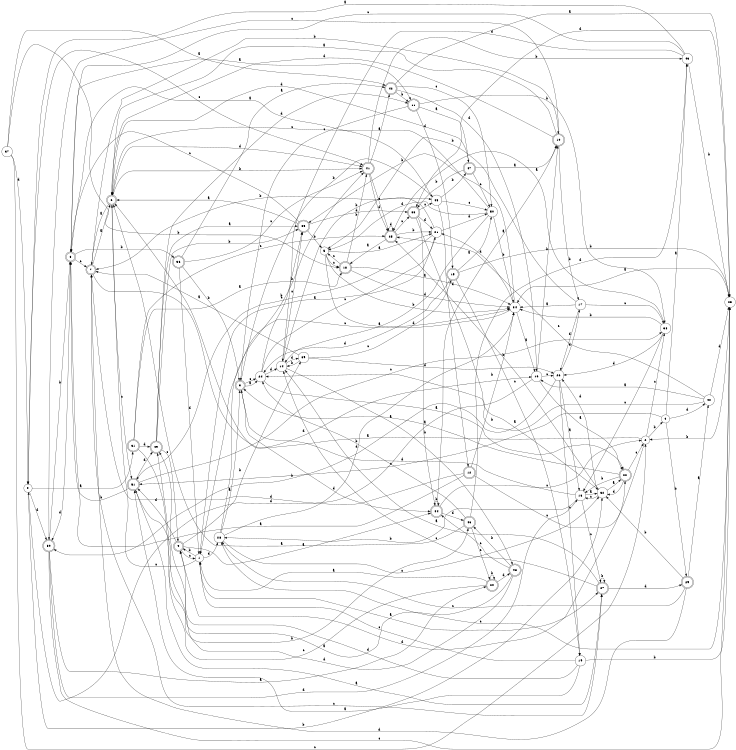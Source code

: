 digraph n42_10 {
__start0 [label="" shape="none"];

rankdir=LR;
size="8,5";

s0 [style="filled", color="black", fillcolor="white" shape="circle", label="0"];
s1 [style="filled", color="black", fillcolor="white" shape="circle", label="1"];
s2 [style="filled", color="black", fillcolor="white" shape="circle", label="2"];
s3 [style="rounded,filled", color="black", fillcolor="white" shape="doublecircle", label="3"];
s4 [style="filled", color="black", fillcolor="white" shape="circle", label="4"];
s5 [style="filled", color="black", fillcolor="white" shape="circle", label="5"];
s6 [style="rounded,filled", color="black", fillcolor="white" shape="doublecircle", label="6"];
s7 [style="rounded,filled", color="black", fillcolor="white" shape="doublecircle", label="7"];
s8 [style="rounded,filled", color="black", fillcolor="white" shape="doublecircle", label="8"];
s9 [style="rounded,filled", color="black", fillcolor="white" shape="doublecircle", label="9"];
s10 [style="rounded,filled", color="black", fillcolor="white" shape="doublecircle", label="10"];
s11 [style="rounded,filled", color="black", fillcolor="white" shape="doublecircle", label="11"];
s12 [style="rounded,filled", color="black", fillcolor="white" shape="doublecircle", label="12"];
s13 [style="filled", color="black", fillcolor="white" shape="circle", label="13"];
s14 [style="filled", color="black", fillcolor="white" shape="circle", label="14"];
s15 [style="rounded,filled", color="black", fillcolor="white" shape="doublecircle", label="15"];
s16 [style="filled", color="black", fillcolor="white" shape="circle", label="16"];
s17 [style="filled", color="black", fillcolor="white" shape="circle", label="17"];
s18 [style="rounded,filled", color="black", fillcolor="white" shape="doublecircle", label="18"];
s19 [style="filled", color="black", fillcolor="white" shape="circle", label="19"];
s20 [style="rounded,filled", color="black", fillcolor="white" shape="doublecircle", label="20"];
s21 [style="filled", color="black", fillcolor="white" shape="circle", label="21"];
s22 [style="rounded,filled", color="black", fillcolor="white" shape="doublecircle", label="22"];
s23 [style="filled", color="black", fillcolor="white" shape="circle", label="23"];
s24 [style="filled", color="black", fillcolor="white" shape="circle", label="24"];
s25 [style="rounded,filled", color="black", fillcolor="white" shape="doublecircle", label="25"];
s26 [style="filled", color="black", fillcolor="white" shape="circle", label="26"];
s27 [style="rounded,filled", color="black", fillcolor="white" shape="doublecircle", label="27"];
s28 [style="filled", color="black", fillcolor="white" shape="circle", label="28"];
s29 [style="rounded,filled", color="black", fillcolor="white" shape="doublecircle", label="29"];
s30 [style="rounded,filled", color="black", fillcolor="white" shape="doublecircle", label="30"];
s31 [style="rounded,filled", color="black", fillcolor="white" shape="doublecircle", label="31"];
s32 [style="filled", color="black", fillcolor="white" shape="circle", label="32"];
s33 [style="rounded,filled", color="black", fillcolor="white" shape="doublecircle", label="33"];
s34 [style="filled", color="black", fillcolor="white" shape="circle", label="34"];
s35 [style="rounded,filled", color="black", fillcolor="white" shape="doublecircle", label="35"];
s36 [style="rounded,filled", color="black", fillcolor="white" shape="doublecircle", label="36"];
s37 [style="filled", color="black", fillcolor="white" shape="circle", label="37"];
s38 [style="filled", color="black", fillcolor="white" shape="circle", label="38"];
s39 [style="filled", color="black", fillcolor="white" shape="circle", label="39"];
s40 [style="filled", color="black", fillcolor="white" shape="circle", label="40"];
s41 [style="rounded,filled", color="black", fillcolor="white" shape="doublecircle", label="41"];
s42 [style="rounded,filled", color="black", fillcolor="white" shape="doublecircle", label="42"];
s43 [style="filled", color="black", fillcolor="white" shape="circle", label="43"];
s44 [style="rounded,filled", color="black", fillcolor="white" shape="doublecircle", label="44"];
s45 [style="filled", color="black", fillcolor="white" shape="circle", label="45"];
s46 [style="rounded,filled", color="black", fillcolor="white" shape="doublecircle", label="46"];
s47 [style="rounded,filled", color="black", fillcolor="white" shape="doublecircle", label="47"];
s48 [style="rounded,filled", color="black", fillcolor="white" shape="doublecircle", label="48"];
s49 [style="rounded,filled", color="black", fillcolor="white" shape="doublecircle", label="49"];
s50 [style="filled", color="black", fillcolor="white" shape="circle", label="50"];
s51 [style="rounded,filled", color="black", fillcolor="white" shape="doublecircle", label="51"];
s0 -> s31 [label="a"];
s0 -> s32 [label="b"];
s0 -> s41 [label="c"];
s0 -> s30 [label="d"];
s1 -> s27 [label="a"];
s1 -> s9 [label="b"];
s1 -> s6 [label="c"];
s1 -> s28 [label="d"];
s2 -> s6 [label="a"];
s2 -> s4 [label="b"];
s2 -> s38 [label="c"];
s2 -> s9 [label="d"];
s3 -> s24 [label="a"];
s3 -> s45 [label="b"];
s3 -> s24 [label="c"];
s3 -> s44 [label="d"];
s4 -> s43 [label="a"];
s4 -> s29 [label="b"];
s4 -> s51 [label="c"];
s4 -> s40 [label="d"];
s5 -> s21 [label="a"];
s5 -> s34 [label="b"];
s5 -> s18 [label="c"];
s5 -> s34 [label="d"];
s6 -> s7 [label="a"];
s6 -> s41 [label="b"];
s6 -> s51 [label="c"];
s6 -> s41 [label="d"];
s7 -> s6 [label="a"];
s7 -> s10 [label="b"];
s7 -> s27 [label="c"];
s7 -> s16 [label="d"];
s8 -> s11 [label="a"];
s8 -> s36 [label="b"];
s8 -> s7 [label="c"];
s8 -> s30 [label="d"];
s9 -> s44 [label="a"];
s9 -> s39 [label="b"];
s9 -> s1 [label="c"];
s9 -> s51 [label="d"];
s10 -> s6 [label="a"];
s10 -> s17 [label="b"];
s10 -> s30 [label="c"];
s10 -> s6 [label="d"];
s11 -> s47 [label="a"];
s11 -> s38 [label="b"];
s11 -> s3 [label="c"];
s11 -> s15 [label="d"];
s12 -> s8 [label="a"];
s12 -> s34 [label="b"];
s12 -> s22 [label="c"];
s12 -> s7 [label="d"];
s13 -> s32 [label="a"];
s13 -> s28 [label="b"];
s13 -> s27 [label="c"];
s13 -> s3 [label="d"];
s14 -> s48 [label="a"];
s14 -> s45 [label="b"];
s14 -> s35 [label="c"];
s14 -> s39 [label="d"];
s15 -> s50 [label="a"];
s15 -> s23 [label="b"];
s15 -> s19 [label="c"];
s15 -> s24 [label="d"];
s16 -> s22 [label="a"];
s16 -> s10 [label="b"];
s16 -> s26 [label="c"];
s16 -> s0 [label="d"];
s17 -> s34 [label="a"];
s17 -> s5 [label="b"];
s17 -> s38 [label="c"];
s17 -> s26 [label="d"];
s18 -> s34 [label="a"];
s18 -> s41 [label="b"];
s18 -> s5 [label="c"];
s18 -> s34 [label="d"];
s19 -> s51 [label="a"];
s19 -> s23 [label="b"];
s19 -> s1 [label="c"];
s19 -> s9 [label="d"];
s20 -> s1 [label="a"];
s20 -> s20 [label="b"];
s20 -> s51 [label="c"];
s20 -> s48 [label="d"];
s21 -> s1 [label="a"];
s21 -> s7 [label="b"];
s21 -> s51 [label="c"];
s21 -> s50 [label="d"];
s22 -> s3 [label="a"];
s22 -> s13 [label="b"];
s22 -> s2 [label="c"];
s22 -> s32 [label="d"];
s23 -> s34 [label="a"];
s23 -> s2 [label="b"];
s23 -> s28 [label="c"];
s23 -> s33 [label="d"];
s24 -> s22 [label="a"];
s24 -> s35 [label="b"];
s24 -> s21 [label="c"];
s24 -> s14 [label="d"];
s25 -> s18 [label="a"];
s25 -> s21 [label="b"];
s25 -> s33 [label="c"];
s25 -> s25 [label="d"];
s26 -> s13 [label="a"];
s26 -> s30 [label="b"];
s26 -> s19 [label="c"];
s26 -> s17 [label="d"];
s27 -> s14 [label="a"];
s27 -> s27 [label="b"];
s27 -> s14 [label="c"];
s27 -> s29 [label="d"];
s28 -> s3 [label="a"];
s28 -> s41 [label="b"];
s28 -> s32 [label="c"];
s28 -> s34 [label="d"];
s29 -> s40 [label="a"];
s29 -> s32 [label="b"];
s29 -> s28 [label="c"];
s29 -> s7 [label="d"];
s30 -> s20 [label="a"];
s30 -> s8 [label="b"];
s30 -> s23 [label="c"];
s30 -> s13 [label="d"];
s31 -> s18 [label="a"];
s31 -> s46 [label="b"];
s31 -> s25 [label="c"];
s31 -> s49 [label="d"];
s32 -> s22 [label="a"];
s32 -> s25 [label="b"];
s32 -> s13 [label="c"];
s32 -> s26 [label="d"];
s33 -> s32 [label="a"];
s33 -> s44 [label="b"];
s33 -> s45 [label="c"];
s33 -> s21 [label="d"];
s34 -> s16 [label="a"];
s34 -> s35 [label="b"];
s34 -> s1 [label="c"];
s34 -> s21 [label="d"];
s35 -> s6 [label="a"];
s35 -> s5 [label="b"];
s35 -> s8 [label="c"];
s35 -> s33 [label="d"];
s36 -> s42 [label="a"];
s36 -> s3 [label="b"];
s36 -> s41 [label="c"];
s36 -> s1 [label="d"];
s37 -> s42 [label="a"];
s37 -> s18 [label="b"];
s37 -> s2 [label="c"];
s37 -> s0 [label="d"];
s38 -> s25 [label="a"];
s38 -> s34 [label="b"];
s38 -> s13 [label="c"];
s38 -> s26 [label="d"];
s39 -> s7 [label="a"];
s39 -> s14 [label="b"];
s39 -> s15 [label="c"];
s39 -> s26 [label="d"];
s40 -> s16 [label="a"];
s40 -> s24 [label="b"];
s40 -> s25 [label="c"];
s40 -> s23 [label="d"];
s41 -> s42 [label="a"];
s41 -> s43 [label="b"];
s41 -> s25 [label="c"];
s41 -> s25 [label="d"];
s42 -> s23 [label="a"];
s42 -> s11 [label="b"];
s42 -> s50 [label="c"];
s42 -> s16 [label="d"];
s43 -> s0 [label="a"];
s43 -> s23 [label="b"];
s43 -> s8 [label="c"];
s43 -> s14 [label="d"];
s44 -> s10 [label="a"];
s44 -> s44 [label="b"];
s44 -> s2 [label="c"];
s44 -> s46 [label="d"];
s45 -> s8 [label="a"];
s45 -> s47 [label="b"];
s45 -> s50 [label="c"];
s45 -> s12 [label="d"];
s46 -> s6 [label="a"];
s46 -> s24 [label="b"];
s46 -> s20 [label="c"];
s46 -> s43 [label="d"];
s47 -> s10 [label="a"];
s47 -> s33 [label="b"];
s47 -> s50 [label="c"];
s47 -> s6 [label="d"];
s48 -> s49 [label="a"];
s48 -> s46 [label="b"];
s48 -> s44 [label="c"];
s48 -> s49 [label="d"];
s49 -> s35 [label="a"];
s49 -> s35 [label="b"];
s49 -> s9 [label="c"];
s49 -> s11 [label="d"];
s50 -> s14 [label="a"];
s50 -> s34 [label="b"];
s50 -> s6 [label="c"];
s50 -> s5 [label="d"];
s51 -> s27 [label="a"];
s51 -> s8 [label="b"];
s51 -> s38 [label="c"];
s51 -> s49 [label="d"];

}